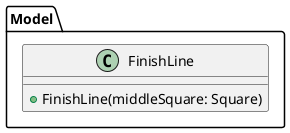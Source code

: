 @startuml
'https://plantuml.com/class-diagram

package Model {
    class FinishLine {
        + FinishLine(middleSquare: Square)
    }
}
@enduml